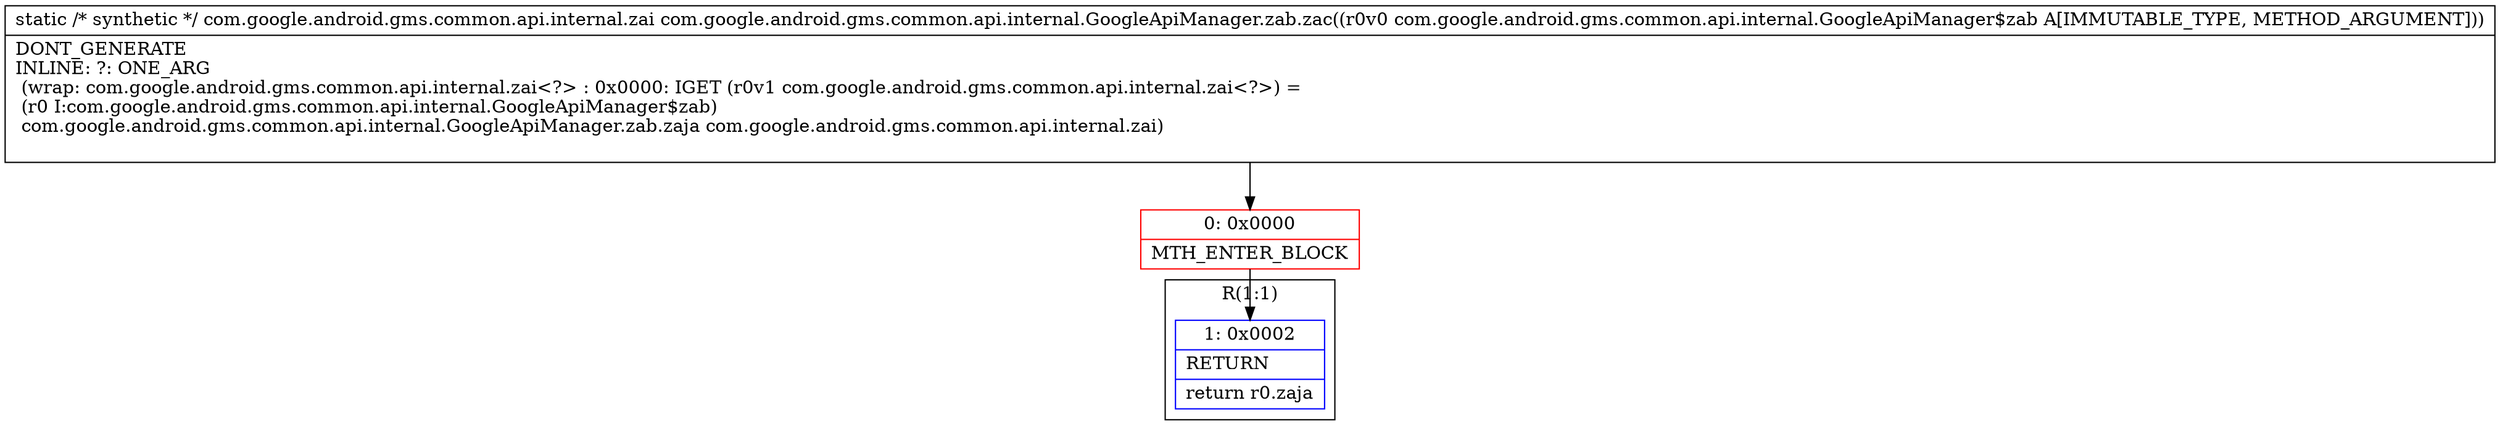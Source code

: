 digraph "CFG forcom.google.android.gms.common.api.internal.GoogleApiManager.zab.zac(Lcom\/google\/android\/gms\/common\/api\/internal\/GoogleApiManager$zab;)Lcom\/google\/android\/gms\/common\/api\/internal\/zai;" {
subgraph cluster_Region_133406613 {
label = "R(1:1)";
node [shape=record,color=blue];
Node_1 [shape=record,label="{1\:\ 0x0002|RETURN\l|return r0.zaja\l}"];
}
Node_0 [shape=record,color=red,label="{0\:\ 0x0000|MTH_ENTER_BLOCK\l}"];
MethodNode[shape=record,label="{static \/* synthetic *\/ com.google.android.gms.common.api.internal.zai com.google.android.gms.common.api.internal.GoogleApiManager.zab.zac((r0v0 com.google.android.gms.common.api.internal.GoogleApiManager$zab A[IMMUTABLE_TYPE, METHOD_ARGUMENT]))  | DONT_GENERATE\lINLINE: ?: ONE_ARG  \l  (wrap: com.google.android.gms.common.api.internal.zai\<?\> : 0x0000: IGET  (r0v1 com.google.android.gms.common.api.internal.zai\<?\>) = \l  (r0 I:com.google.android.gms.common.api.internal.GoogleApiManager$zab)\l com.google.android.gms.common.api.internal.GoogleApiManager.zab.zaja com.google.android.gms.common.api.internal.zai)\l\l}"];
MethodNode -> Node_0;
Node_0 -> Node_1;
}

